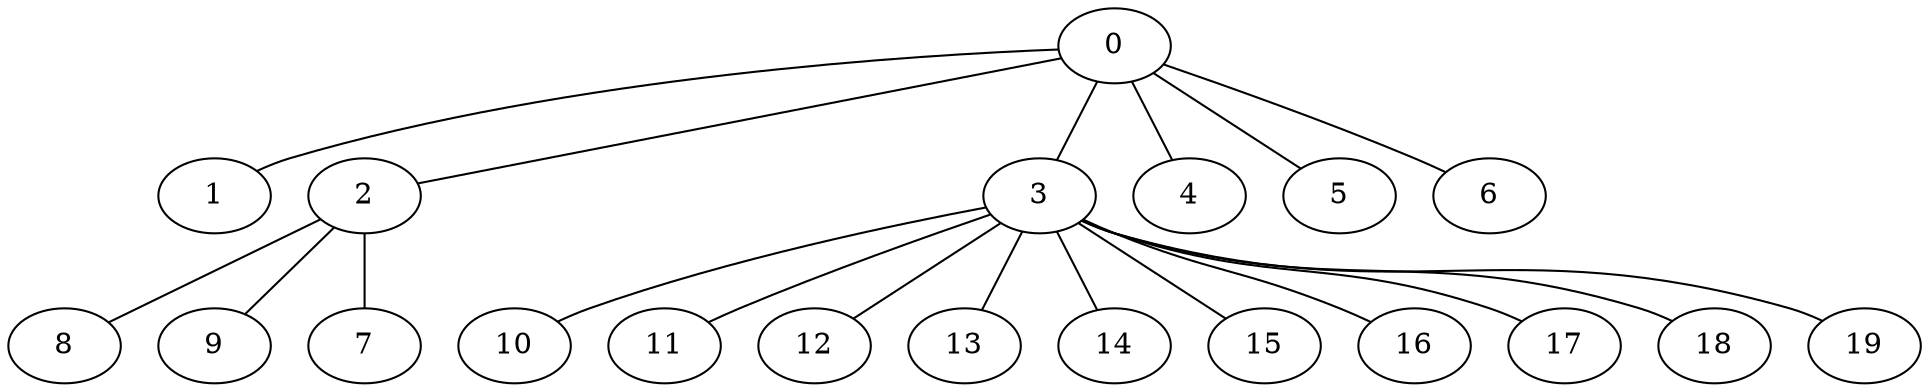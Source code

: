 
graph graphname {
    0 -- 1
0 -- 2
0 -- 3
0 -- 4
0 -- 5
0 -- 6
2 -- 8
2 -- 9
2 -- 7
3 -- 10
3 -- 11
3 -- 12
3 -- 13
3 -- 14
3 -- 15
3 -- 16
3 -- 17
3 -- 18
3 -- 19

}
